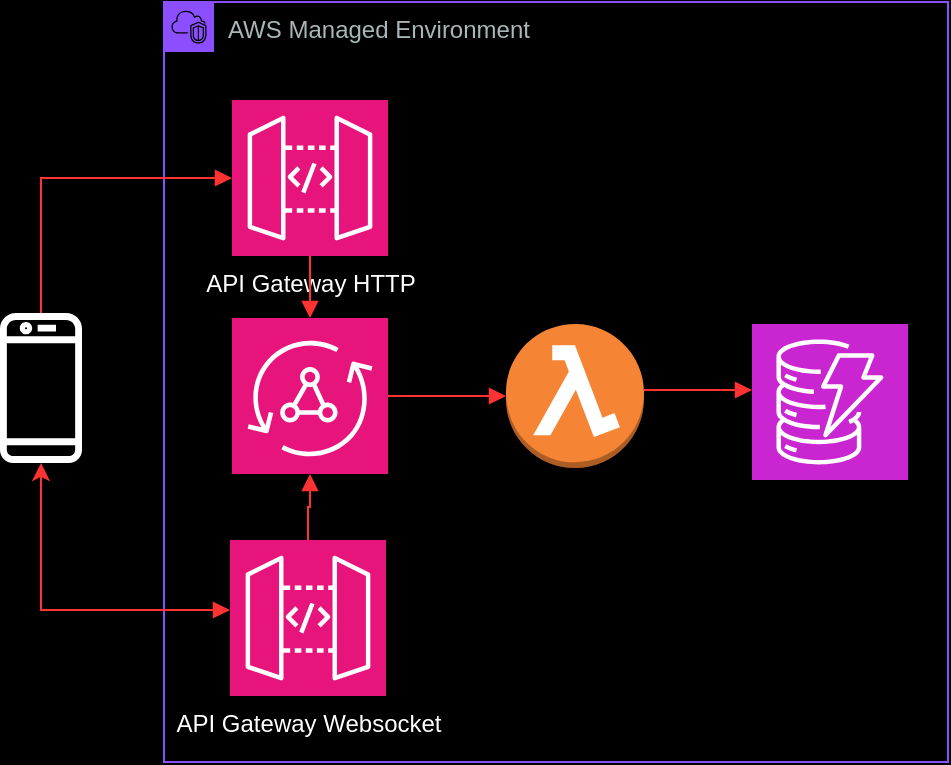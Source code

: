 <mxfile version="26.2.14">
  <diagram name="Page-1" id="RGOq8lqfi6i8Ctn7MAA8">
    <mxGraphModel dx="1034" dy="632" grid="0" gridSize="10" guides="1" tooltips="1" connect="1" arrows="1" fold="1" page="1" pageScale="1" pageWidth="850" pageHeight="1100" background="light-dark(#000000,#000000)" math="0" shadow="0">
      <root>
        <mxCell id="0" />
        <mxCell id="1" parent="0" />
        <mxCell id="wvd1j4CsccvjR-k-unC9-2" value="AWS Managed Environment" style="points=[[0,0],[0.25,0],[0.5,0],[0.75,0],[1,0],[1,0.25],[1,0.5],[1,0.75],[1,1],[0.75,1],[0.5,1],[0.25,1],[0,1],[0,0.75],[0,0.5],[0,0.25]];outlineConnect=0;gradientColor=none;html=1;whiteSpace=wrap;fontSize=12;fontStyle=0;container=1;pointerEvents=0;collapsible=0;recursiveResize=0;shape=mxgraph.aws4.group;grIcon=mxgraph.aws4.group_vpc2;strokeColor=#8C4FFF;fillColor=light-dark(#000000,#660033);verticalAlign=top;align=left;spacingLeft=30;fontColor=light-dark(#AAB7B8,#FFFFFF);dashed=0;" parent="1" vertex="1">
          <mxGeometry x="130" y="280" width="392" height="380" as="geometry" />
        </mxCell>
        <mxCell id="jXmrlD668ytqve9jY46r-1" value="Lambda" style="outlineConnect=0;dashed=0;verticalLabelPosition=bottom;verticalAlign=top;align=center;html=1;shape=mxgraph.aws3.lambda_function;fillColor=#F58534;gradientColor=none;" vertex="1" parent="wvd1j4CsccvjR-k-unC9-2">
          <mxGeometry x="171" y="161" width="69" height="72" as="geometry" />
        </mxCell>
        <mxCell id="jXmrlD668ytqve9jY46r-2" value="AppS&lt;span style=&quot;background-color: transparent; color: light-dark(rgb(0, 0, 0), rgb(255, 255, 255));&quot;&gt;ync&lt;/span&gt;" style="sketch=0;points=[[0,0,0],[0.25,0,0],[0.5,0,0],[0.75,0,0],[1,0,0],[0,1,0],[0.25,1,0],[0.5,1,0],[0.75,1,0],[1,1,0],[0,0.25,0],[0,0.5,0],[0,0.75,0],[1,0.25,0],[1,0.5,0],[1,0.75,0]];outlineConnect=0;fontColor=light-dark(#000000,#FFFFFF);fillColor=#E7157B;strokeColor=#ffffff;dashed=0;verticalLabelPosition=bottom;verticalAlign=top;align=center;html=1;fontSize=12;fontStyle=0;aspect=fixed;shape=mxgraph.aws4.resourceIcon;resIcon=mxgraph.aws4.appsync;" vertex="1" parent="wvd1j4CsccvjR-k-unC9-2">
          <mxGeometry x="34" y="158" width="78" height="78" as="geometry" />
        </mxCell>
        <mxCell id="jXmrlD668ytqve9jY46r-3" value="" style="edgeStyle=orthogonalEdgeStyle;html=1;endArrow=block;elbow=vertical;startArrow=none;endFill=1;strokeColor=#FF3333;rounded=0;" edge="1" parent="wvd1j4CsccvjR-k-unC9-2" source="jXmrlD668ytqve9jY46r-2" target="jXmrlD668ytqve9jY46r-1">
          <mxGeometry width="100" relative="1" as="geometry">
            <mxPoint x="-25" y="119" as="sourcePoint" />
            <mxPoint x="131" y="168" as="targetPoint" />
          </mxGeometry>
        </mxCell>
        <mxCell id="jXmrlD668ytqve9jY46r-4" value="&lt;font style=&quot;color: light-dark(rgb(0, 0, 0), rgb(255, 255, 255));&quot;&gt;DynamoDB&lt;/font&gt;" style="sketch=0;points=[[0,0,0],[0.25,0,0],[0.5,0,0],[0.75,0,0],[1,0,0],[0,1,0],[0.25,1,0],[0.5,1,0],[0.75,1,0],[1,1,0],[0,0.25,0],[0,0.5,0],[0,0.75,0],[1,0.25,0],[1,0.5,0],[1,0.75,0]];outlineConnect=0;fontColor=#232F3E;fillColor=#C925D1;strokeColor=#ffffff;dashed=0;verticalLabelPosition=bottom;verticalAlign=top;align=center;html=1;fontSize=12;fontStyle=0;aspect=fixed;shape=mxgraph.aws4.resourceIcon;resIcon=mxgraph.aws4.dynamodb;" vertex="1" parent="wvd1j4CsccvjR-k-unC9-2">
          <mxGeometry x="294" y="161" width="78" height="78" as="geometry" />
        </mxCell>
        <mxCell id="jXmrlD668ytqve9jY46r-5" value="" style="edgeStyle=orthogonalEdgeStyle;html=1;endArrow=block;elbow=vertical;startArrow=none;endFill=1;strokeColor=#FF3333;rounded=0;" edge="1" parent="wvd1j4CsccvjR-k-unC9-2" source="jXmrlD668ytqve9jY46r-1" target="jXmrlD668ytqve9jY46r-4">
          <mxGeometry width="100" relative="1" as="geometry">
            <mxPoint x="-25" y="119" as="sourcePoint" />
            <mxPoint x="83" y="168" as="targetPoint" />
            <Array as="points">
              <mxPoint x="261" y="194" />
              <mxPoint x="261" y="194" />
            </Array>
          </mxGeometry>
        </mxCell>
        <mxCell id="wvd1j4CsccvjR-k-unC9-4" value="&lt;font&gt;API Gateway HTTP&lt;/font&gt;" style="sketch=0;points=[[0,0,0],[0.25,0,0],[0.5,0,0],[0.75,0,0],[1,0,0],[0,1,0],[0.25,1,0],[0.5,1,0],[0.75,1,0],[1,1,0],[0,0.25,0],[0,0.5,0],[0,0.75,0],[1,0.25,0],[1,0.5,0],[1,0.75,0]];outlineConnect=0;fillColor=#E7157B;strokeColor=#ffffff;dashed=0;verticalLabelPosition=bottom;verticalAlign=top;align=center;html=1;aspect=fixed;shape=mxgraph.aws4.resourceIcon;resIcon=mxgraph.aws4.api_gateway;fontColor=light-dark(#FFFFFF,#FFFFFF);" parent="1" vertex="1">
          <mxGeometry x="164" y="329" width="78" height="78" as="geometry" />
        </mxCell>
        <mxCell id="wvd1j4CsccvjR-k-unC9-5" value="API Gateway Websocket" style="sketch=0;points=[[0,0,0],[0.25,0,0],[0.5,0,0],[0.75,0,0],[1,0,0],[0,1,0],[0.25,1,0],[0.5,1,0],[0.75,1,0],[1,1,0],[0,0.25,0],[0,0.5,0],[0,0.75,0],[1,0.25,0],[1,0.5,0],[1,0.75,0]];outlineConnect=0;fontColor=light-dark(#FFFFFF,#FDFDFD);fillColor=#E7157B;strokeColor=#ffffff;dashed=0;verticalLabelPosition=bottom;verticalAlign=top;align=center;html=1;fontSize=12;fontStyle=0;aspect=fixed;shape=mxgraph.aws4.resourceIcon;resIcon=mxgraph.aws4.api_gateway;" parent="1" vertex="1">
          <mxGeometry x="163" y="549" width="78" height="78" as="geometry" />
        </mxCell>
        <mxCell id="wvd1j4CsccvjR-k-unC9-13" value="" style="edgeStyle=orthogonalEdgeStyle;html=1;endArrow=block;elbow=vertical;startArrow=none;endFill=1;strokeColor=#FF3333;rounded=0;" parent="1" source="wvd1j4CsccvjR-k-unC9-5" target="jXmrlD668ytqve9jY46r-2" edge="1">
          <mxGeometry width="100" relative="1" as="geometry">
            <mxPoint x="218" y="399" as="sourcePoint" />
            <mxPoint x="375.5" y="507" as="targetPoint" />
          </mxGeometry>
        </mxCell>
        <mxCell id="wvd1j4CsccvjR-k-unC9-19" value="" style="sketch=0;outlineConnect=0;fontColor=#FFFFFF;gradientColor=none;fillColor=light-dark(#FFFFFF,#007FFF);strokeColor=none;dashed=0;verticalLabelPosition=bottom;verticalAlign=top;align=center;html=1;fontSize=12;fontStyle=0;aspect=fixed;pointerEvents=1;shape=mxgraph.aws4.mobile_client;" parent="1" vertex="1">
          <mxGeometry x="48" y="434" width="41" height="78" as="geometry" />
        </mxCell>
        <mxCell id="wvd1j4CsccvjR-k-unC9-20" value="" style="edgeStyle=orthogonalEdgeStyle;html=1;endArrow=block;elbow=vertical;startArrow=none;endFill=1;strokeColor=#FF3333;rounded=0;" parent="1" source="wvd1j4CsccvjR-k-unC9-19" target="wvd1j4CsccvjR-k-unC9-4" edge="1">
          <mxGeometry width="100" relative="1" as="geometry">
            <mxPoint x="245" y="399" as="sourcePoint" />
            <mxPoint x="330" y="399" as="targetPoint" />
            <Array as="points">
              <mxPoint x="69" y="368" />
            </Array>
          </mxGeometry>
        </mxCell>
        <mxCell id="wvd1j4CsccvjR-k-unC9-22" value="" style="edgeStyle=orthogonalEdgeStyle;html=1;endArrow=block;elbow=vertical;startArrow=classic;endFill=1;strokeColor=#FF3333;rounded=0;startFill=1;" parent="1" source="wvd1j4CsccvjR-k-unC9-19" target="wvd1j4CsccvjR-k-unC9-5" edge="1">
          <mxGeometry width="100" relative="1" as="geometry">
            <mxPoint x="79" y="446" as="sourcePoint" />
            <mxPoint x="167" y="399" as="targetPoint" />
            <Array as="points">
              <mxPoint x="69" y="584" />
            </Array>
          </mxGeometry>
        </mxCell>
        <mxCell id="wvd1j4CsccvjR-k-unC9-12" value="" style="edgeStyle=orthogonalEdgeStyle;html=1;endArrow=block;elbow=vertical;startArrow=none;endFill=1;strokeColor=#FF3333;rounded=0;" parent="1" source="wvd1j4CsccvjR-k-unC9-4" target="jXmrlD668ytqve9jY46r-2" edge="1">
          <mxGeometry width="100" relative="1" as="geometry">
            <mxPoint x="229" y="410" as="sourcePoint" />
            <mxPoint x="369.5" y="456" as="targetPoint" />
          </mxGeometry>
        </mxCell>
      </root>
    </mxGraphModel>
  </diagram>
</mxfile>

